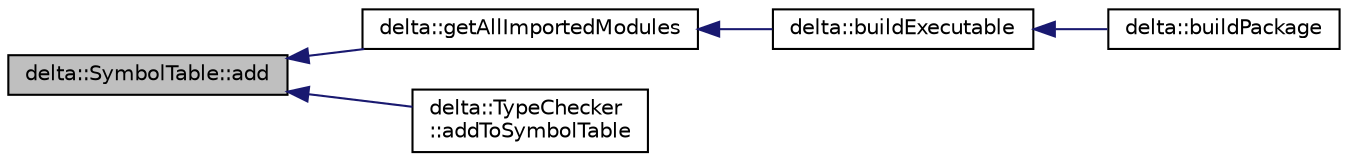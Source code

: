 digraph "delta::SymbolTable::add"
{
  edge [fontname="Helvetica",fontsize="10",labelfontname="Helvetica",labelfontsize="10"];
  node [fontname="Helvetica",fontsize="10",shape=record];
  rankdir="LR";
  Node1 [label="delta::SymbolTable::add",height=0.2,width=0.4,color="black", fillcolor="grey75", style="filled", fontcolor="black"];
  Node1 -> Node2 [dir="back",color="midnightblue",fontsize="10",style="solid",fontname="Helvetica"];
  Node2 [label="delta::getAllImportedModules",height=0.2,width=0.4,color="black", fillcolor="white", style="filled",URL="$namespacedelta.html#a949f83e8840a11b90a369f9b2278ba0a"];
  Node2 -> Node3 [dir="back",color="midnightblue",fontsize="10",style="solid",fontname="Helvetica"];
  Node3 [label="delta::buildExecutable",height=0.2,width=0.4,color="black", fillcolor="white", style="filled",URL="$namespacedelta.html#aea63e33d3ee2ff18ad7c1fefd8bbeca2"];
  Node3 -> Node4 [dir="back",color="midnightblue",fontsize="10",style="solid",fontname="Helvetica"];
  Node4 [label="delta::buildPackage",height=0.2,width=0.4,color="black", fillcolor="white", style="filled",URL="$namespacedelta.html#a608f3203f47e224f518306b184b5cf60"];
  Node1 -> Node5 [dir="back",color="midnightblue",fontsize="10",style="solid",fontname="Helvetica"];
  Node5 [label="delta::TypeChecker\l::addToSymbolTable",height=0.2,width=0.4,color="black", fillcolor="white", style="filled",URL="$classdelta_1_1_type_checker.html#a0c32b3cd2f72a4ac31cdb90165e2dd2a"];
}
